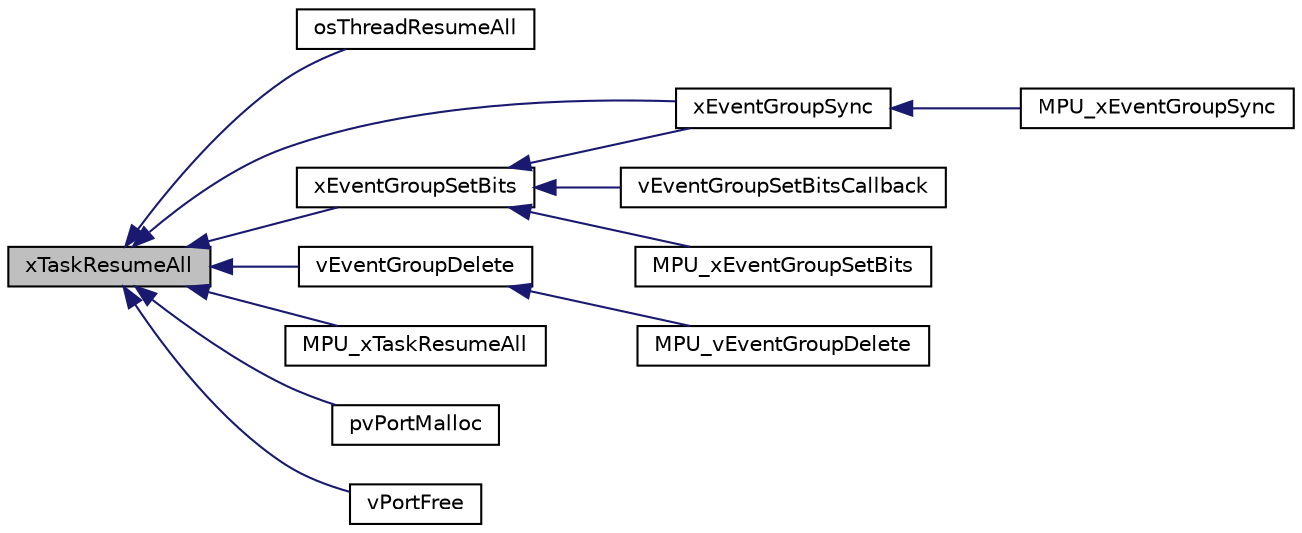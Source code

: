 digraph "xTaskResumeAll"
{
  edge [fontname="Helvetica",fontsize="10",labelfontname="Helvetica",labelfontsize="10"];
  node [fontname="Helvetica",fontsize="10",shape=record];
  rankdir="LR";
  Node178 [label="xTaskResumeAll",height=0.2,width=0.4,color="black", fillcolor="grey75", style="filled", fontcolor="black"];
  Node178 -> Node179 [dir="back",color="midnightblue",fontsize="10",style="solid",fontname="Helvetica"];
  Node179 [label="osThreadResumeAll",height=0.2,width=0.4,color="black", fillcolor="white", style="filled",URL="$cmsis__os_8h.html#a909a8098efc243cec5729ac51fdb3bdc",tooltip="Resume execution of a all suspended threads. "];
  Node178 -> Node180 [dir="back",color="midnightblue",fontsize="10",style="solid",fontname="Helvetica"];
  Node180 [label="xEventGroupSync",height=0.2,width=0.4,color="black", fillcolor="white", style="filled",URL="$event__groups_8h.html#a869511456b86426f52e2eec898bff341"];
  Node180 -> Node181 [dir="back",color="midnightblue",fontsize="10",style="solid",fontname="Helvetica"];
  Node181 [label="MPU_xEventGroupSync",height=0.2,width=0.4,color="black", fillcolor="white", style="filled",URL="$mpu__wrappers_8c.html#a6a226283b88af6323ec11950dfaa9c7e"];
  Node178 -> Node182 [dir="back",color="midnightblue",fontsize="10",style="solid",fontname="Helvetica"];
  Node182 [label="xEventGroupSetBits",height=0.2,width=0.4,color="black", fillcolor="white", style="filled",URL="$event__groups_8h.html#a02d7b3bb55f7e11d9c47116266c5fb2e"];
  Node182 -> Node180 [dir="back",color="midnightblue",fontsize="10",style="solid",fontname="Helvetica"];
  Node182 -> Node183 [dir="back",color="midnightblue",fontsize="10",style="solid",fontname="Helvetica"];
  Node183 [label="vEventGroupSetBitsCallback",height=0.2,width=0.4,color="black", fillcolor="white", style="filled",URL="$event__groups_8h.html#abe76a301815525eb5e03f331e5e51ae3"];
  Node182 -> Node184 [dir="back",color="midnightblue",fontsize="10",style="solid",fontname="Helvetica"];
  Node184 [label="MPU_xEventGroupSetBits",height=0.2,width=0.4,color="black", fillcolor="white", style="filled",URL="$mpu__wrappers_8c.html#a0432497ecd5f8a19cc61a13cf53adaff"];
  Node178 -> Node185 [dir="back",color="midnightblue",fontsize="10",style="solid",fontname="Helvetica"];
  Node185 [label="vEventGroupDelete",height=0.2,width=0.4,color="black", fillcolor="white", style="filled",URL="$event__groups_8h.html#a50cb52d1c81b063fd8d94f5293dcfea9",tooltip="event_groups.h "];
  Node185 -> Node186 [dir="back",color="midnightblue",fontsize="10",style="solid",fontname="Helvetica"];
  Node186 [label="MPU_vEventGroupDelete",height=0.2,width=0.4,color="black", fillcolor="white", style="filled",URL="$mpu__wrappers_8c.html#a5c58731972a24a3ef87e83179cb3a078"];
  Node178 -> Node187 [dir="back",color="midnightblue",fontsize="10",style="solid",fontname="Helvetica"];
  Node187 [label="MPU_xTaskResumeAll",height=0.2,width=0.4,color="black", fillcolor="white", style="filled",URL="$mpu__wrappers_8c.html#aa43b421a9eff441d0a850998551b17b4"];
  Node178 -> Node188 [dir="back",color="midnightblue",fontsize="10",style="solid",fontname="Helvetica"];
  Node188 [label="pvPortMalloc",height=0.2,width=0.4,color="black", fillcolor="white", style="filled",URL="$heap__3_8c.html#a0379669d07d76cc81e3028123113b271"];
  Node178 -> Node189 [dir="back",color="midnightblue",fontsize="10",style="solid",fontname="Helvetica"];
  Node189 [label="vPortFree",height=0.2,width=0.4,color="black", fillcolor="white", style="filled",URL="$heap__3_8c.html#a1e7cea2fd1bc894ea3b5f5e8179d259b"];
}

